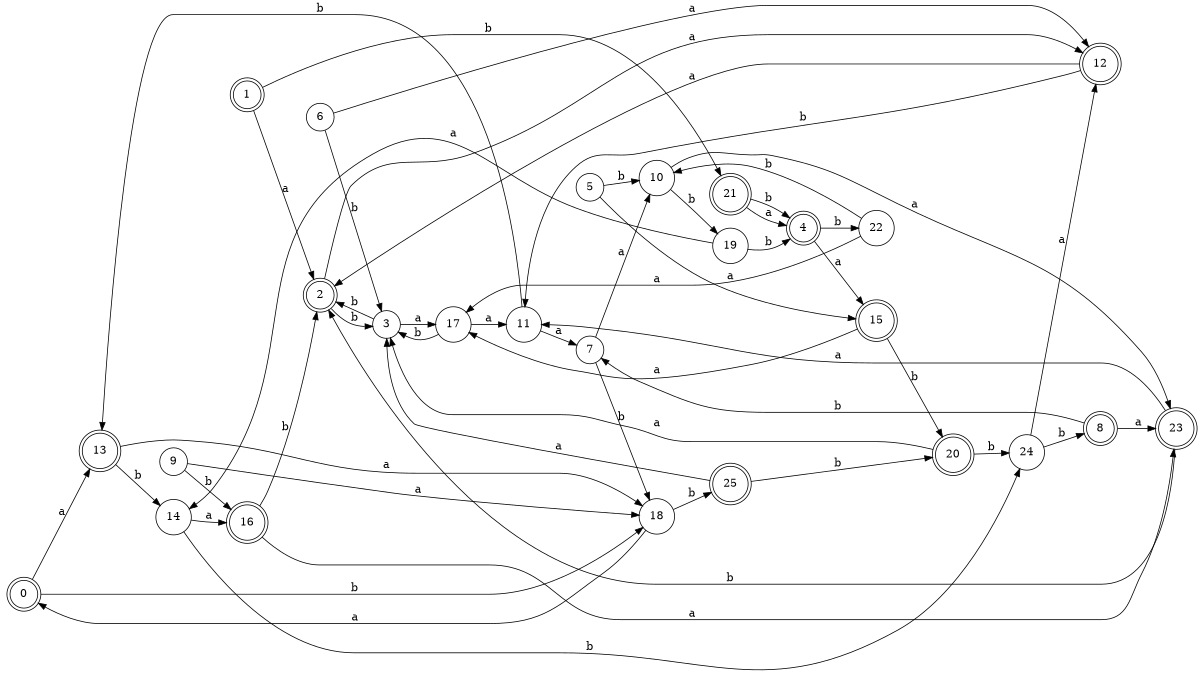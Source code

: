digraph n21_4 {
__start0 [label="" shape="none"];

rankdir=LR;
size="8,5";

s0 [style="rounded,filled", color="black", fillcolor="white" shape="doublecircle", label="0"];
s1 [style="rounded,filled", color="black", fillcolor="white" shape="doublecircle", label="1"];
s2 [style="rounded,filled", color="black", fillcolor="white" shape="doublecircle", label="2"];
s3 [style="filled", color="black", fillcolor="white" shape="circle", label="3"];
s4 [style="rounded,filled", color="black", fillcolor="white" shape="doublecircle", label="4"];
s5 [style="filled", color="black", fillcolor="white" shape="circle", label="5"];
s6 [style="filled", color="black", fillcolor="white" shape="circle", label="6"];
s7 [style="filled", color="black", fillcolor="white" shape="circle", label="7"];
s8 [style="rounded,filled", color="black", fillcolor="white" shape="doublecircle", label="8"];
s9 [style="filled", color="black", fillcolor="white" shape="circle", label="9"];
s10 [style="filled", color="black", fillcolor="white" shape="circle", label="10"];
s11 [style="filled", color="black", fillcolor="white" shape="circle", label="11"];
s12 [style="rounded,filled", color="black", fillcolor="white" shape="doublecircle", label="12"];
s13 [style="rounded,filled", color="black", fillcolor="white" shape="doublecircle", label="13"];
s14 [style="filled", color="black", fillcolor="white" shape="circle", label="14"];
s15 [style="rounded,filled", color="black", fillcolor="white" shape="doublecircle", label="15"];
s16 [style="rounded,filled", color="black", fillcolor="white" shape="doublecircle", label="16"];
s17 [style="filled", color="black", fillcolor="white" shape="circle", label="17"];
s18 [style="filled", color="black", fillcolor="white" shape="circle", label="18"];
s19 [style="filled", color="black", fillcolor="white" shape="circle", label="19"];
s20 [style="rounded,filled", color="black", fillcolor="white" shape="doublecircle", label="20"];
s21 [style="rounded,filled", color="black", fillcolor="white" shape="doublecircle", label="21"];
s22 [style="filled", color="black", fillcolor="white" shape="circle", label="22"];
s23 [style="rounded,filled", color="black", fillcolor="white" shape="doublecircle", label="23"];
s24 [style="filled", color="black", fillcolor="white" shape="circle", label="24"];
s25 [style="rounded,filled", color="black", fillcolor="white" shape="doublecircle", label="25"];
s0 -> s13 [label="a"];
s0 -> s18 [label="b"];
s1 -> s2 [label="a"];
s1 -> s21 [label="b"];
s2 -> s12 [label="a"];
s2 -> s3 [label="b"];
s3 -> s17 [label="a"];
s3 -> s2 [label="b"];
s4 -> s15 [label="a"];
s4 -> s22 [label="b"];
s5 -> s15 [label="a"];
s5 -> s10 [label="b"];
s6 -> s12 [label="a"];
s6 -> s3 [label="b"];
s7 -> s10 [label="a"];
s7 -> s18 [label="b"];
s8 -> s23 [label="a"];
s8 -> s7 [label="b"];
s9 -> s18 [label="a"];
s9 -> s16 [label="b"];
s10 -> s23 [label="a"];
s10 -> s19 [label="b"];
s11 -> s7 [label="a"];
s11 -> s13 [label="b"];
s12 -> s2 [label="a"];
s12 -> s11 [label="b"];
s13 -> s18 [label="a"];
s13 -> s14 [label="b"];
s14 -> s16 [label="a"];
s14 -> s24 [label="b"];
s15 -> s17 [label="a"];
s15 -> s20 [label="b"];
s16 -> s23 [label="a"];
s16 -> s2 [label="b"];
s17 -> s11 [label="a"];
s17 -> s3 [label="b"];
s18 -> s0 [label="a"];
s18 -> s25 [label="b"];
s19 -> s14 [label="a"];
s19 -> s4 [label="b"];
s20 -> s3 [label="a"];
s20 -> s24 [label="b"];
s21 -> s4 [label="a"];
s21 -> s4 [label="b"];
s22 -> s17 [label="a"];
s22 -> s10 [label="b"];
s23 -> s11 [label="a"];
s23 -> s2 [label="b"];
s24 -> s12 [label="a"];
s24 -> s8 [label="b"];
s25 -> s3 [label="a"];
s25 -> s20 [label="b"];

}